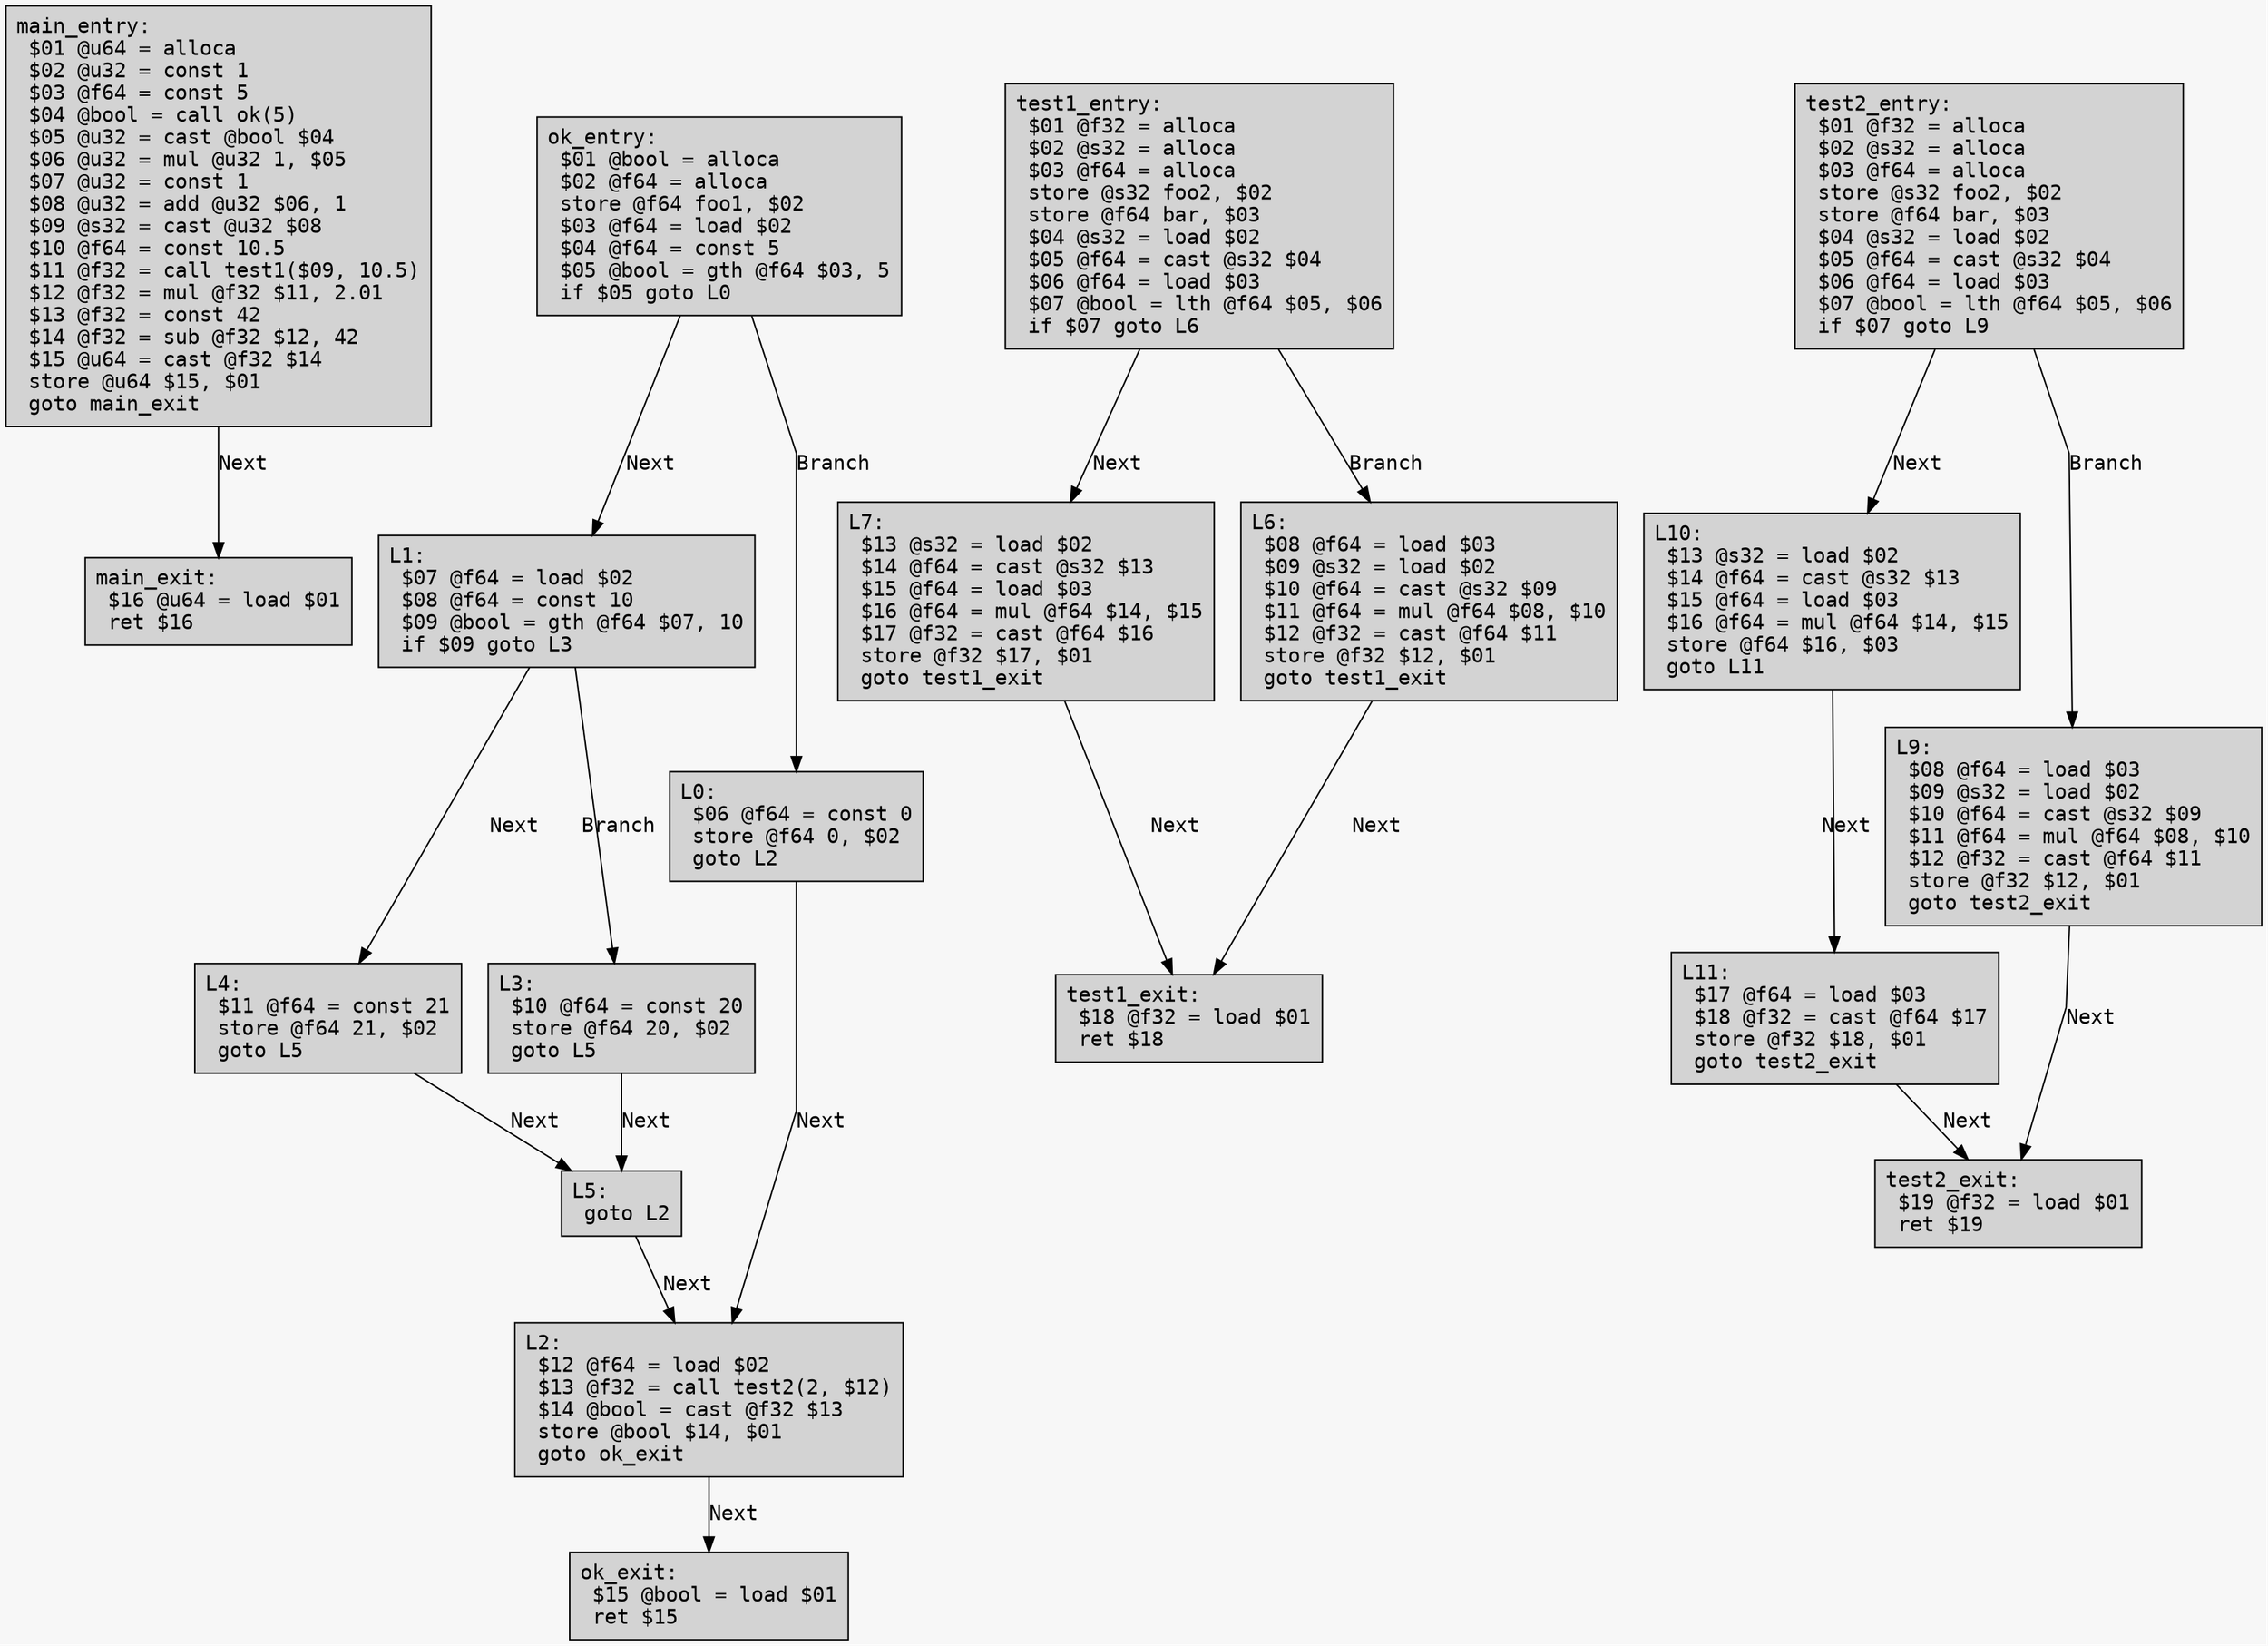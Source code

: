digraph CFG {
	graph [fontname = "Monospace"];
	node  [fontname = "Monospace", shape=box, style=filled, margin=0.1];
	edge  [fontname = "Monospace"];
	bgcolor = "#f7f7f7";
	splines = false;

	main_entry [label="main_entry:\l $01 @u64 = alloca\l $02 @u32 = const 1\l $03 @f64 = const 5\l $04 @bool = call ok(5)\l $05 @u32 = cast @bool $04\l $06 @u32 = mul @u32 1, $05\l $07 @u32 = const 1\l $08 @u32 = add @u32 $06, 1\l $09 @s32 = cast @u32 $08\l $10 @f64 = const 10.5\l $11 @f32 = call test1($09, 10.5)\l $12 @f32 = mul @f32 $11, 2.01\l $13 @f32 = const 42\l $14 @f32 = sub @f32 $12, 42\l $15 @u64 = cast @f32 $14\l store @u64 $15, $01\l goto main_exit\l"];
	main_entry -> main_exit [label="Next"];
	main_exit [label="main_exit:\l $16 @u64 = load $01\l ret $16\l"];
	ok_entry [label="ok_entry:\l $01 @bool = alloca\l $02 @f64 = alloca\l store @f64 foo1, $02\l $03 @f64 = load $02\l $04 @f64 = const 5\l $05 @bool = gth @f64 $03, 5\l if $05 goto L0\l"];
	ok_entry -> L1 [label="Next"];
	ok_entry -> L0 [label="Branch"];
	L1 [label="L1:\l $07 @f64 = load $02\l $08 @f64 = const 10\l $09 @bool = gth @f64 $07, 10\l if $09 goto L3\l"];
	L1 -> L4 [label="Next"];
	L1 -> L3 [label="Branch"];
	L4 [label="L4:\l $11 @f64 = const 21\l store @f64 21, $02\l goto L5\l"];
	L4 -> L5 [label="Next"];
	L5 [label="L5:\l goto L2\l"];
	L5 -> L2 [label="Next"];
	L2 [label="L2:\l $12 @f64 = load $02\l $13 @f32 = call test2(2, $12)\l $14 @bool = cast @f32 $13\l store @bool $14, $01\l goto ok_exit\l"];
	L2 -> ok_exit [label="Next"];
	L3 [label="L3:\l $10 @f64 = const 20\l store @f64 20, $02\l goto L5\l"];
	L3 -> L5 [label="Next"];
	L0 [label="L0:\l $06 @f64 = const 0\l store @f64 0, $02\l goto L2\l"];
	L0 -> L2 [label="Next"];
	ok_exit [label="ok_exit:\l $15 @bool = load $01\l ret $15\l"];
	test1_entry [label="test1_entry:\l $01 @f32 = alloca\l $02 @s32 = alloca\l $03 @f64 = alloca\l store @s32 foo2, $02\l store @f64 bar, $03\l $04 @s32 = load $02\l $05 @f64 = cast @s32 $04\l $06 @f64 = load $03\l $07 @bool = lth @f64 $05, $06\l if $07 goto L6\l"];
	test1_entry -> L7 [label="Next"];
	test1_entry -> L6 [label="Branch"];
	L7 [label="L7:\l $13 @s32 = load $02\l $14 @f64 = cast @s32 $13\l $15 @f64 = load $03\l $16 @f64 = mul @f64 $14, $15\l $17 @f32 = cast @f64 $16\l store @f32 $17, $01\l goto test1_exit\l"];
	L7 -> test1_exit [label="Next"];
	L6 [label="L6:\l $08 @f64 = load $03\l $09 @s32 = load $02\l $10 @f64 = cast @s32 $09\l $11 @f64 = mul @f64 $08, $10\l $12 @f32 = cast @f64 $11\l store @f32 $12, $01\l goto test1_exit\l"];
	L6 -> test1_exit [label="Next"];
	test1_exit [label="test1_exit:\l $18 @f32 = load $01\l ret $18\l"];
	test2_entry [label="test2_entry:\l $01 @f32 = alloca\l $02 @s32 = alloca\l $03 @f64 = alloca\l store @s32 foo2, $02\l store @f64 bar, $03\l $04 @s32 = load $02\l $05 @f64 = cast @s32 $04\l $06 @f64 = load $03\l $07 @bool = lth @f64 $05, $06\l if $07 goto L9\l"];
	test2_entry -> L10 [label="Next"];
	test2_entry -> L9 [label="Branch"];
	L10 [label="L10:\l $13 @s32 = load $02\l $14 @f64 = cast @s32 $13\l $15 @f64 = load $03\l $16 @f64 = mul @f64 $14, $15\l store @f64 $16, $03\l goto L11\l"];
	L10 -> L11 [label="Next"];
	L11 [label="L11:\l $17 @f64 = load $03\l $18 @f32 = cast @f64 $17\l store @f32 $18, $01\l goto test2_exit\l"];
	L11 -> test2_exit [label="Next"];
	L9 [label="L9:\l $08 @f64 = load $03\l $09 @s32 = load $02\l $10 @f64 = cast @s32 $09\l $11 @f64 = mul @f64 $08, $10\l $12 @f32 = cast @f64 $11\l store @f32 $12, $01\l goto test2_exit\l"];
	L9 -> test2_exit [label="Next"];
	test2_exit [label="test2_exit:\l $19 @f32 = load $01\l ret $19\l"];
}
